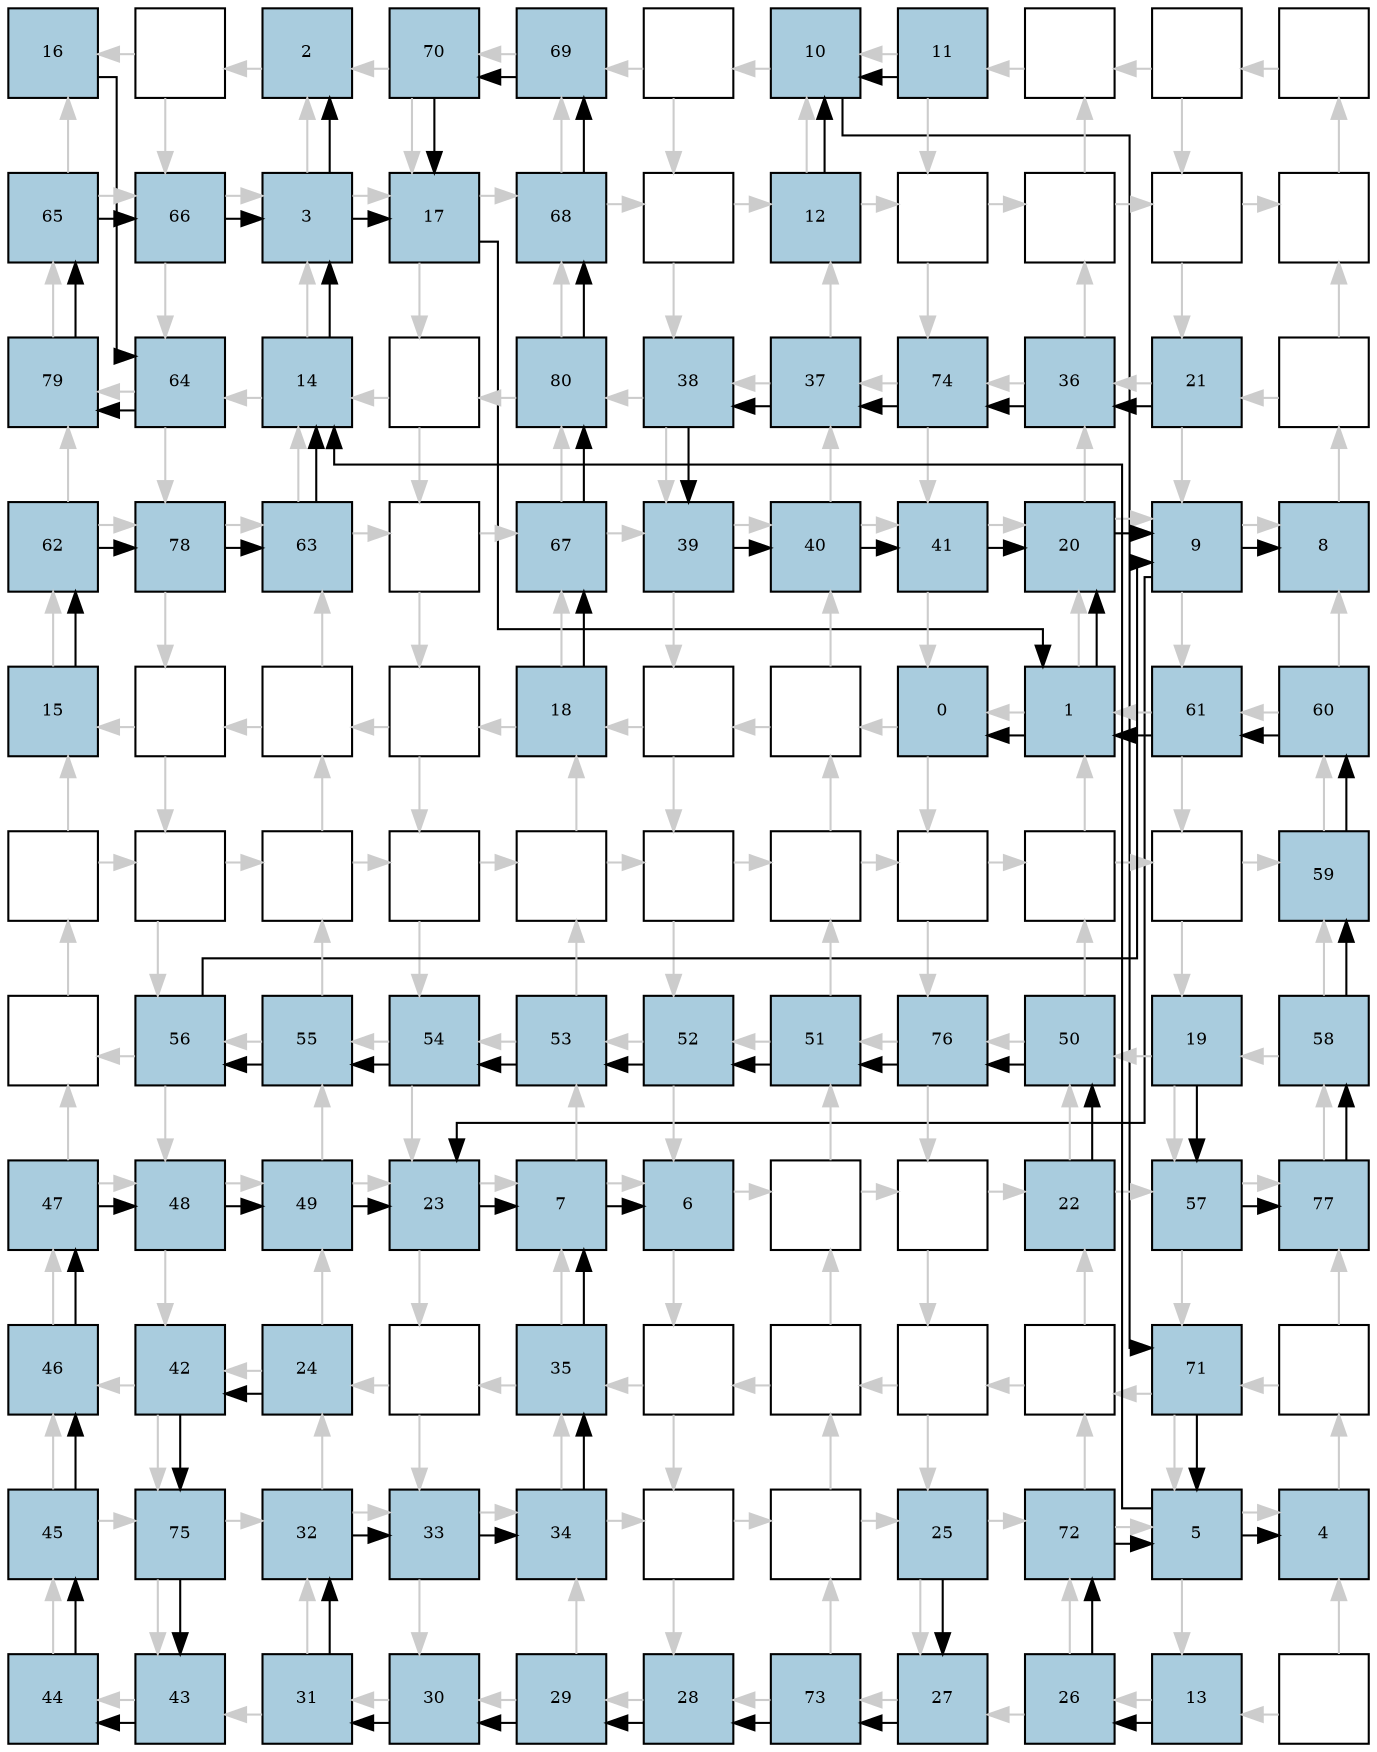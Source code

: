 digraph layout{
rankdir=TB; 

splines=ortho; 

node [style=filled shape=square fixedsize=true width=0.6];
0[label="16", fontsize=8, fillcolor="#a9ccde"];
1[label="", fontsize=8, fillcolor="#ffffff"];
2[label="2", fontsize=8, fillcolor="#a9ccde"];
3[label="70", fontsize=8, fillcolor="#a9ccde"];
4[label="69", fontsize=8, fillcolor="#a9ccde"];
5[label="", fontsize=8, fillcolor="#ffffff"];
6[label="10", fontsize=8, fillcolor="#a9ccde"];
7[label="11", fontsize=8, fillcolor="#a9ccde"];
8[label="", fontsize=8, fillcolor="#ffffff"];
9[label="", fontsize=8, fillcolor="#ffffff"];
10[label="", fontsize=8, fillcolor="#ffffff"];
11[label="65", fontsize=8, fillcolor="#a9ccde"];
12[label="66", fontsize=8, fillcolor="#a9ccde"];
13[label="3", fontsize=8, fillcolor="#a9ccde"];
14[label="17", fontsize=8, fillcolor="#a9ccde"];
15[label="68", fontsize=8, fillcolor="#a9ccde"];
16[label="", fontsize=8, fillcolor="#ffffff"];
17[label="12", fontsize=8, fillcolor="#a9ccde"];
18[label="", fontsize=8, fillcolor="#ffffff"];
19[label="", fontsize=8, fillcolor="#ffffff"];
20[label="", fontsize=8, fillcolor="#ffffff"];
21[label="", fontsize=8, fillcolor="#ffffff"];
22[label="79", fontsize=8, fillcolor="#a9ccde"];
23[label="64", fontsize=8, fillcolor="#a9ccde"];
24[label="14", fontsize=8, fillcolor="#a9ccde"];
25[label="", fontsize=8, fillcolor="#ffffff"];
26[label="80", fontsize=8, fillcolor="#a9ccde"];
27[label="38", fontsize=8, fillcolor="#a9ccde"];
28[label="37", fontsize=8, fillcolor="#a9ccde"];
29[label="74", fontsize=8, fillcolor="#a9ccde"];
30[label="36", fontsize=8, fillcolor="#a9ccde"];
31[label="21", fontsize=8, fillcolor="#a9ccde"];
32[label="", fontsize=8, fillcolor="#ffffff"];
33[label="62", fontsize=8, fillcolor="#a9ccde"];
34[label="78", fontsize=8, fillcolor="#a9ccde"];
35[label="63", fontsize=8, fillcolor="#a9ccde"];
36[label="", fontsize=8, fillcolor="#ffffff"];
37[label="67", fontsize=8, fillcolor="#a9ccde"];
38[label="39", fontsize=8, fillcolor="#a9ccde"];
39[label="40", fontsize=8, fillcolor="#a9ccde"];
40[label="41", fontsize=8, fillcolor="#a9ccde"];
41[label="20", fontsize=8, fillcolor="#a9ccde"];
42[label="9", fontsize=8, fillcolor="#a9ccde"];
43[label="8", fontsize=8, fillcolor="#a9ccde"];
44[label="15", fontsize=8, fillcolor="#a9ccde"];
45[label="", fontsize=8, fillcolor="#ffffff"];
46[label="", fontsize=8, fillcolor="#ffffff"];
47[label="", fontsize=8, fillcolor="#ffffff"];
48[label="18", fontsize=8, fillcolor="#a9ccde"];
49[label="", fontsize=8, fillcolor="#ffffff"];
50[label="", fontsize=8, fillcolor="#ffffff"];
51[label="0", fontsize=8, fillcolor="#a9ccde"];
52[label="1", fontsize=8, fillcolor="#a9ccde"];
53[label="61", fontsize=8, fillcolor="#a9ccde"];
54[label="60", fontsize=8, fillcolor="#a9ccde"];
55[label="", fontsize=8, fillcolor="#ffffff"];
56[label="", fontsize=8, fillcolor="#ffffff"];
57[label="", fontsize=8, fillcolor="#ffffff"];
58[label="", fontsize=8, fillcolor="#ffffff"];
59[label="", fontsize=8, fillcolor="#ffffff"];
60[label="", fontsize=8, fillcolor="#ffffff"];
61[label="", fontsize=8, fillcolor="#ffffff"];
62[label="", fontsize=8, fillcolor="#ffffff"];
63[label="", fontsize=8, fillcolor="#ffffff"];
64[label="", fontsize=8, fillcolor="#ffffff"];
65[label="59", fontsize=8, fillcolor="#a9ccde"];
66[label="", fontsize=8, fillcolor="#ffffff"];
67[label="56", fontsize=8, fillcolor="#a9ccde"];
68[label="55", fontsize=8, fillcolor="#a9ccde"];
69[label="54", fontsize=8, fillcolor="#a9ccde"];
70[label="53", fontsize=8, fillcolor="#a9ccde"];
71[label="52", fontsize=8, fillcolor="#a9ccde"];
72[label="51", fontsize=8, fillcolor="#a9ccde"];
73[label="76", fontsize=8, fillcolor="#a9ccde"];
74[label="50", fontsize=8, fillcolor="#a9ccde"];
75[label="19", fontsize=8, fillcolor="#a9ccde"];
76[label="58", fontsize=8, fillcolor="#a9ccde"];
77[label="47", fontsize=8, fillcolor="#a9ccde"];
78[label="48", fontsize=8, fillcolor="#a9ccde"];
79[label="49", fontsize=8, fillcolor="#a9ccde"];
80[label="23", fontsize=8, fillcolor="#a9ccde"];
81[label="7", fontsize=8, fillcolor="#a9ccde"];
82[label="6", fontsize=8, fillcolor="#a9ccde"];
83[label="", fontsize=8, fillcolor="#ffffff"];
84[label="", fontsize=8, fillcolor="#ffffff"];
85[label="22", fontsize=8, fillcolor="#a9ccde"];
86[label="57", fontsize=8, fillcolor="#a9ccde"];
87[label="77", fontsize=8, fillcolor="#a9ccde"];
88[label="46", fontsize=8, fillcolor="#a9ccde"];
89[label="42", fontsize=8, fillcolor="#a9ccde"];
90[label="24", fontsize=8, fillcolor="#a9ccde"];
91[label="", fontsize=8, fillcolor="#ffffff"];
92[label="35", fontsize=8, fillcolor="#a9ccde"];
93[label="", fontsize=8, fillcolor="#ffffff"];
94[label="", fontsize=8, fillcolor="#ffffff"];
95[label="", fontsize=8, fillcolor="#ffffff"];
96[label="", fontsize=8, fillcolor="#ffffff"];
97[label="71", fontsize=8, fillcolor="#a9ccde"];
98[label="", fontsize=8, fillcolor="#ffffff"];
99[label="45", fontsize=8, fillcolor="#a9ccde"];
100[label="75", fontsize=8, fillcolor="#a9ccde"];
101[label="32", fontsize=8, fillcolor="#a9ccde"];
102[label="33", fontsize=8, fillcolor="#a9ccde"];
103[label="34", fontsize=8, fillcolor="#a9ccde"];
104[label="", fontsize=8, fillcolor="#ffffff"];
105[label="", fontsize=8, fillcolor="#ffffff"];
106[label="25", fontsize=8, fillcolor="#a9ccde"];
107[label="72", fontsize=8, fillcolor="#a9ccde"];
108[label="5", fontsize=8, fillcolor="#a9ccde"];
109[label="4", fontsize=8, fillcolor="#a9ccde"];
110[label="44", fontsize=8, fillcolor="#a9ccde"];
111[label="43", fontsize=8, fillcolor="#a9ccde"];
112[label="31", fontsize=8, fillcolor="#a9ccde"];
113[label="30", fontsize=8, fillcolor="#a9ccde"];
114[label="29", fontsize=8, fillcolor="#a9ccde"];
115[label="28", fontsize=8, fillcolor="#a9ccde"];
116[label="73", fontsize=8, fillcolor="#a9ccde"];
117[label="27", fontsize=8, fillcolor="#a9ccde"];
118[label="26", fontsize=8, fillcolor="#a9ccde"];
119[label="13", fontsize=8, fillcolor="#a9ccde"];
120[label="", fontsize=8, fillcolor="#ffffff"];
edge [constraint=false, style=vis];
1 -> 0 [color="#cccccc"];
1 -> 12 [color="#cccccc"];
2 -> 1 [color="#cccccc"];
3 -> 2 [color="#cccccc"];
3 -> 14 [color="#cccccc"];
4 -> 3 [color="#cccccc"];
5 -> 4 [color="#cccccc"];
5 -> 16 [color="#cccccc"];
6 -> 5 [color="#cccccc"];
7 -> 6 [color="#cccccc"];
7 -> 18 [color="#cccccc"];
8 -> 7 [color="#cccccc"];
9 -> 8 [color="#cccccc"];
9 -> 20 [color="#cccccc"];
10 -> 9 [color="#cccccc"];
11 -> 12 [color="#cccccc"];
11 -> 0 [color="#cccccc"];
12 -> 23 [color="#cccccc"];
12 -> 13 [color="#cccccc"];
13 -> 14 [color="#cccccc"];
13 -> 2 [color="#cccccc"];
14 -> 25 [color="#cccccc"];
14 -> 15 [color="#cccccc"];
15 -> 16 [color="#cccccc"];
15 -> 4 [color="#cccccc"];
16 -> 27 [color="#cccccc"];
16 -> 17 [color="#cccccc"];
17 -> 18 [color="#cccccc"];
17 -> 6 [color="#cccccc"];
18 -> 29 [color="#cccccc"];
18 -> 19 [color="#cccccc"];
19 -> 20 [color="#cccccc"];
19 -> 8 [color="#cccccc"];
20 -> 31 [color="#cccccc"];
20 -> 21 [color="#cccccc"];
21 -> 10 [color="#cccccc"];
22 -> 11 [color="#cccccc"];
23 -> 22 [color="#cccccc"];
23 -> 34 [color="#cccccc"];
24 -> 13 [color="#cccccc"];
24 -> 23 [color="#cccccc"];
25 -> 24 [color="#cccccc"];
25 -> 36 [color="#cccccc"];
26 -> 15 [color="#cccccc"];
26 -> 25 [color="#cccccc"];
27 -> 26 [color="#cccccc"];
27 -> 38 [color="#cccccc"];
28 -> 17 [color="#cccccc"];
28 -> 27 [color="#cccccc"];
29 -> 28 [color="#cccccc"];
29 -> 40 [color="#cccccc"];
30 -> 19 [color="#cccccc"];
30 -> 29 [color="#cccccc"];
31 -> 30 [color="#cccccc"];
31 -> 42 [color="#cccccc"];
32 -> 21 [color="#cccccc"];
32 -> 31 [color="#cccccc"];
33 -> 34 [color="#cccccc"];
33 -> 22 [color="#cccccc"];
34 -> 45 [color="#cccccc"];
34 -> 35 [color="#cccccc"];
35 -> 36 [color="#cccccc"];
35 -> 24 [color="#cccccc"];
36 -> 47 [color="#cccccc"];
36 -> 37 [color="#cccccc"];
37 -> 38 [color="#cccccc"];
37 -> 26 [color="#cccccc"];
38 -> 49 [color="#cccccc"];
38 -> 39 [color="#cccccc"];
39 -> 40 [color="#cccccc"];
39 -> 28 [color="#cccccc"];
40 -> 51 [color="#cccccc"];
40 -> 41 [color="#cccccc"];
41 -> 42 [color="#cccccc"];
41 -> 30 [color="#cccccc"];
42 -> 53 [color="#cccccc"];
42 -> 43 [color="#cccccc"];
43 -> 32 [color="#cccccc"];
44 -> 33 [color="#cccccc"];
45 -> 44 [color="#cccccc"];
45 -> 56 [color="#cccccc"];
46 -> 35 [color="#cccccc"];
46 -> 45 [color="#cccccc"];
47 -> 46 [color="#cccccc"];
47 -> 58 [color="#cccccc"];
48 -> 37 [color="#cccccc"];
48 -> 47 [color="#cccccc"];
49 -> 48 [color="#cccccc"];
49 -> 60 [color="#cccccc"];
50 -> 39 [color="#cccccc"];
50 -> 49 [color="#cccccc"];
51 -> 50 [color="#cccccc"];
51 -> 62 [color="#cccccc"];
52 -> 41 [color="#cccccc"];
52 -> 51 [color="#cccccc"];
53 -> 52 [color="#cccccc"];
53 -> 64 [color="#cccccc"];
54 -> 43 [color="#cccccc"];
54 -> 53 [color="#cccccc"];
55 -> 56 [color="#cccccc"];
55 -> 44 [color="#cccccc"];
56 -> 67 [color="#cccccc"];
56 -> 57 [color="#cccccc"];
57 -> 58 [color="#cccccc"];
57 -> 46 [color="#cccccc"];
58 -> 69 [color="#cccccc"];
58 -> 59 [color="#cccccc"];
59 -> 60 [color="#cccccc"];
59 -> 48 [color="#cccccc"];
60 -> 71 [color="#cccccc"];
60 -> 61 [color="#cccccc"];
61 -> 62 [color="#cccccc"];
61 -> 50 [color="#cccccc"];
62 -> 73 [color="#cccccc"];
62 -> 63 [color="#cccccc"];
63 -> 64 [color="#cccccc"];
63 -> 52 [color="#cccccc"];
64 -> 75 [color="#cccccc"];
64 -> 65 [color="#cccccc"];
65 -> 54 [color="#cccccc"];
66 -> 55 [color="#cccccc"];
67 -> 66 [color="#cccccc"];
67 -> 78 [color="#cccccc"];
68 -> 57 [color="#cccccc"];
68 -> 67 [color="#cccccc"];
69 -> 68 [color="#cccccc"];
69 -> 80 [color="#cccccc"];
70 -> 59 [color="#cccccc"];
70 -> 69 [color="#cccccc"];
71 -> 70 [color="#cccccc"];
71 -> 82 [color="#cccccc"];
72 -> 61 [color="#cccccc"];
72 -> 71 [color="#cccccc"];
73 -> 72 [color="#cccccc"];
73 -> 84 [color="#cccccc"];
74 -> 63 [color="#cccccc"];
74 -> 73 [color="#cccccc"];
75 -> 74 [color="#cccccc"];
75 -> 86 [color="#cccccc"];
76 -> 65 [color="#cccccc"];
76 -> 75 [color="#cccccc"];
77 -> 78 [color="#cccccc"];
77 -> 66 [color="#cccccc"];
78 -> 89 [color="#cccccc"];
78 -> 79 [color="#cccccc"];
79 -> 80 [color="#cccccc"];
79 -> 68 [color="#cccccc"];
80 -> 91 [color="#cccccc"];
80 -> 81 [color="#cccccc"];
81 -> 82 [color="#cccccc"];
81 -> 70 [color="#cccccc"];
82 -> 93 [color="#cccccc"];
82 -> 83 [color="#cccccc"];
83 -> 84 [color="#cccccc"];
83 -> 72 [color="#cccccc"];
84 -> 95 [color="#cccccc"];
84 -> 85 [color="#cccccc"];
85 -> 86 [color="#cccccc"];
85 -> 74 [color="#cccccc"];
86 -> 97 [color="#cccccc"];
86 -> 87 [color="#cccccc"];
87 -> 76 [color="#cccccc"];
88 -> 77 [color="#cccccc"];
89 -> 88 [color="#cccccc"];
89 -> 100 [color="#cccccc"];
90 -> 79 [color="#cccccc"];
90 -> 89 [color="#cccccc"];
91 -> 90 [color="#cccccc"];
91 -> 102 [color="#cccccc"];
92 -> 81 [color="#cccccc"];
92 -> 91 [color="#cccccc"];
93 -> 92 [color="#cccccc"];
93 -> 104 [color="#cccccc"];
94 -> 83 [color="#cccccc"];
94 -> 93 [color="#cccccc"];
95 -> 94 [color="#cccccc"];
95 -> 106 [color="#cccccc"];
96 -> 85 [color="#cccccc"];
96 -> 95 [color="#cccccc"];
97 -> 96 [color="#cccccc"];
97 -> 108 [color="#cccccc"];
98 -> 87 [color="#cccccc"];
98 -> 97 [color="#cccccc"];
99 -> 100 [color="#cccccc"];
99 -> 88 [color="#cccccc"];
100 -> 111 [color="#cccccc"];
100 -> 101 [color="#cccccc"];
101 -> 102 [color="#cccccc"];
101 -> 90 [color="#cccccc"];
102 -> 113 [color="#cccccc"];
102 -> 103 [color="#cccccc"];
103 -> 104 [color="#cccccc"];
103 -> 92 [color="#cccccc"];
104 -> 115 [color="#cccccc"];
104 -> 105 [color="#cccccc"];
105 -> 106 [color="#cccccc"];
105 -> 94 [color="#cccccc"];
106 -> 117 [color="#cccccc"];
106 -> 107 [color="#cccccc"];
107 -> 108 [color="#cccccc"];
107 -> 96 [color="#cccccc"];
108 -> 119 [color="#cccccc"];
108 -> 109 [color="#cccccc"];
109 -> 98 [color="#cccccc"];
110 -> 99 [color="#cccccc"];
111 -> 110 [color="#cccccc"];
112 -> 101 [color="#cccccc"];
112 -> 111 [color="#cccccc"];
113 -> 112 [color="#cccccc"];
114 -> 103 [color="#cccccc"];
114 -> 113 [color="#cccccc"];
115 -> 114 [color="#cccccc"];
116 -> 105 [color="#cccccc"];
116 -> 115 [color="#cccccc"];
117 -> 116 [color="#cccccc"];
118 -> 107 [color="#cccccc"];
118 -> 117 [color="#cccccc"];
119 -> 118 [color="#cccccc"];
120 -> 109 [color="#cccccc"];
120 -> 119 [color="#cccccc"];
6 -> 97;
97 -> 108;
119 -> 118;
118 -> 107;
107 -> 108;
7 -> 6;
17 -> 6;
106 -> 117;
117 -> 116;
116 -> 115;
115 -> 114;
114 -> 113;
113 -> 112;
112 -> 101;
101 -> 102;
102 -> 103;
103 -> 92;
92 -> 81;
80 -> 81;
31 -> 30;
30 -> 29;
29 -> 28;
28 -> 27;
27 -> 38;
38 -> 39;
39 -> 40;
40 -> 41;
52 -> 41;
90 -> 89;
89 -> 100;
100 -> 111;
111 -> 110;
110 -> 99;
99 -> 88;
88 -> 77;
77 -> 78;
78 -> 79;
79 -> 80;
42 -> 80;
85 -> 74;
74 -> 73;
73 -> 72;
72 -> 71;
71 -> 70;
70 -> 69;
69 -> 68;
68 -> 67;
67 -> 42;
41 -> 42;
75 -> 86;
86 -> 87;
87 -> 76;
76 -> 65;
65 -> 54;
54 -> 53;
53 -> 52;
14 -> 52;
108 -> 24;
44 -> 33;
33 -> 34;
34 -> 35;
35 -> 24;
52 -> 51;
24 -> 13;
0 -> 23;
23 -> 22;
22 -> 11;
11 -> 12;
12 -> 13;
13 -> 2;
13 -> 14;
48 -> 37;
37 -> 26;
26 -> 15;
15 -> 4;
4 -> 3;
3 -> 14;
108 -> 109;
81 -> 82;
42 -> 43;
edge [constraint=true, style=invis];
0 -> 11 -> 22 -> 33 -> 44 -> 55 -> 66 -> 77 -> 88 -> 99 -> 110;
1 -> 12 -> 23 -> 34 -> 45 -> 56 -> 67 -> 78 -> 89 -> 100 -> 111;
2 -> 13 -> 24 -> 35 -> 46 -> 57 -> 68 -> 79 -> 90 -> 101 -> 112;
3 -> 14 -> 25 -> 36 -> 47 -> 58 -> 69 -> 80 -> 91 -> 102 -> 113;
4 -> 15 -> 26 -> 37 -> 48 -> 59 -> 70 -> 81 -> 92 -> 103 -> 114;
5 -> 16 -> 27 -> 38 -> 49 -> 60 -> 71 -> 82 -> 93 -> 104 -> 115;
6 -> 17 -> 28 -> 39 -> 50 -> 61 -> 72 -> 83 -> 94 -> 105 -> 116;
7 -> 18 -> 29 -> 40 -> 51 -> 62 -> 73 -> 84 -> 95 -> 106 -> 117;
8 -> 19 -> 30 -> 41 -> 52 -> 63 -> 74 -> 85 -> 96 -> 107 -> 118;
9 -> 20 -> 31 -> 42 -> 53 -> 64 -> 75 -> 86 -> 97 -> 108 -> 119;
10 -> 21 -> 32 -> 43 -> 54 -> 65 -> 76 -> 87 -> 98 -> 109 -> 120;
rank = same { 0 -> 1 -> 2 -> 3 -> 4 -> 5 -> 6 -> 7 -> 8 -> 9 -> 10;};
rank = same { 11 -> 12 -> 13 -> 14 -> 15 -> 16 -> 17 -> 18 -> 19 -> 20 -> 21;};
rank = same { 22 -> 23 -> 24 -> 25 -> 26 -> 27 -> 28 -> 29 -> 30 -> 31 -> 32;};
rank = same { 33 -> 34 -> 35 -> 36 -> 37 -> 38 -> 39 -> 40 -> 41 -> 42 -> 43;};
rank = same { 44 -> 45 -> 46 -> 47 -> 48 -> 49 -> 50 -> 51 -> 52 -> 53 -> 54;};
rank = same { 55 -> 56 -> 57 -> 58 -> 59 -> 60 -> 61 -> 62 -> 63 -> 64 -> 65;};
rank = same { 66 -> 67 -> 68 -> 69 -> 70 -> 71 -> 72 -> 73 -> 74 -> 75 -> 76;};
rank = same { 77 -> 78 -> 79 -> 80 -> 81 -> 82 -> 83 -> 84 -> 85 -> 86 -> 87;};
rank = same { 88 -> 89 -> 90 -> 91 -> 92 -> 93 -> 94 -> 95 -> 96 -> 97 -> 98;};
rank = same { 99 -> 100 -> 101 -> 102 -> 103 -> 104 -> 105 -> 106 -> 107 -> 108 -> 109;};
rank = same { 110 -> 111 -> 112 -> 113 -> 114 -> 115 -> 116 -> 117 -> 118 -> 119 -> 120;};
}
